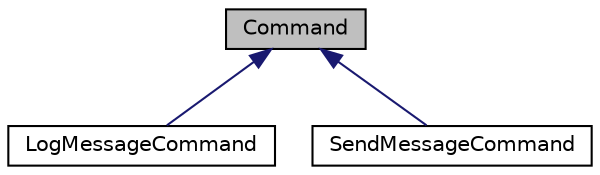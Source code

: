 digraph "Command"
{
 // LATEX_PDF_SIZE
  edge [fontname="Helvetica",fontsize="10",labelfontname="Helvetica",labelfontsize="10"];
  node [fontname="Helvetica",fontsize="10",shape=record];
  Node1 [label="Command",height=0.2,width=0.4,color="black", fillcolor="grey75", style="filled", fontcolor="black",tooltip="Abstract base class for commands in the Command pattern."];
  Node1 -> Node2 [dir="back",color="midnightblue",fontsize="10",style="solid",fontname="Helvetica"];
  Node2 [label="LogMessageCommand",height=0.2,width=0.4,color="black", fillcolor="white", style="filled",URL="$classLogMessageCommand.html",tooltip="Concrete command for logging messages to chat history."];
  Node1 -> Node3 [dir="back",color="midnightblue",fontsize="10",style="solid",fontname="Helvetica"];
  Node3 [label="SendMessageCommand",height=0.2,width=0.4,color="black", fillcolor="white", style="filled",URL="$classSendMessageCommand.html",tooltip="Concrete command for sending messages to chat room users."];
}
